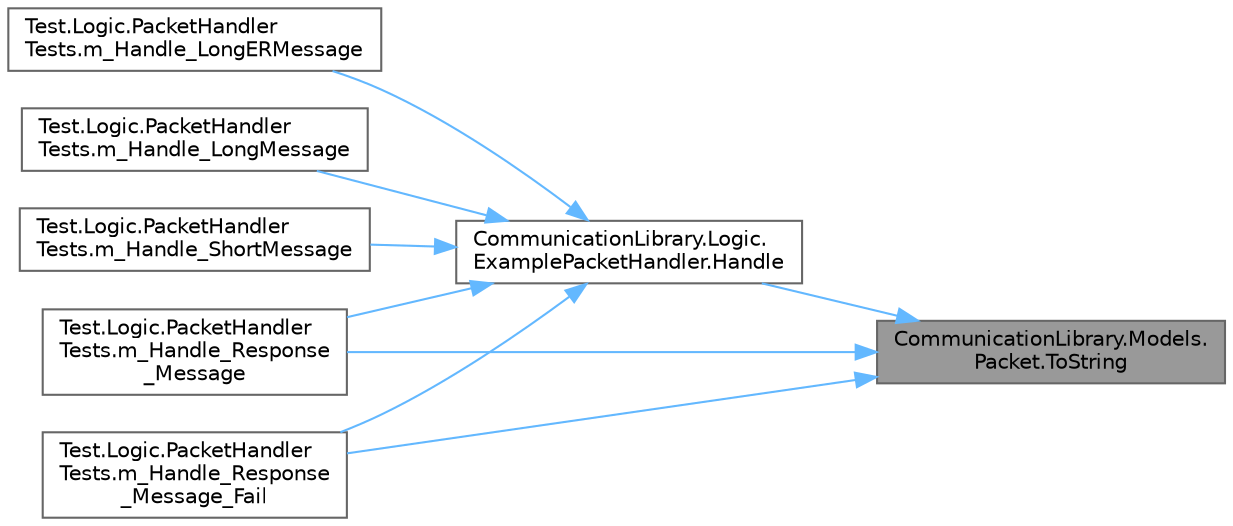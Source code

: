 digraph "CommunicationLibrary.Models.Packet.ToString"
{
 // LATEX_PDF_SIZE
  bgcolor="transparent";
  edge [fontname=Helvetica,fontsize=10,labelfontname=Helvetica,labelfontsize=10];
  node [fontname=Helvetica,fontsize=10,shape=box,height=0.2,width=0.4];
  rankdir="RL";
  Node1 [label="CommunicationLibrary.Models.\lPacket.ToString",height=0.2,width=0.4,color="gray40", fillcolor="grey60", style="filled", fontcolor="black",tooltip="Returns the packet as a string."];
  Node1 -> Node2 [dir="back",color="steelblue1",style="solid"];
  Node2 [label="CommunicationLibrary.Logic.\lExamplePacketHandler.Handle",height=0.2,width=0.4,color="grey40", fillcolor="white", style="filled",URL="$class_communication_library_1_1_logic_1_1_example_packet_handler.html#ac37c4656ec253666e41d40052f9cec90",tooltip="Returns the response packet."];
  Node2 -> Node3 [dir="back",color="steelblue1",style="solid"];
  Node3 [label="Test.Logic.PacketHandler\lTests.m_Handle_LongERMessage",height=0.2,width=0.4,color="grey40", fillcolor="white", style="filled",URL="$class_test_1_1_logic_1_1_packet_handler_tests.html#aed5cd9c9b1c27040f1749995f9f0b0d9",tooltip=" "];
  Node2 -> Node4 [dir="back",color="steelblue1",style="solid"];
  Node4 [label="Test.Logic.PacketHandler\lTests.m_Handle_LongMessage",height=0.2,width=0.4,color="grey40", fillcolor="white", style="filled",URL="$class_test_1_1_logic_1_1_packet_handler_tests.html#aa1cc9efacb36236061858fc60aa18283",tooltip=" "];
  Node2 -> Node5 [dir="back",color="steelblue1",style="solid"];
  Node5 [label="Test.Logic.PacketHandler\lTests.m_Handle_Response\l_Message",height=0.2,width=0.4,color="grey40", fillcolor="white", style="filled",URL="$class_test_1_1_logic_1_1_packet_handler_tests.html#aa4386bd6a7654e0d7e7e6b0713f91f40",tooltip=" "];
  Node2 -> Node6 [dir="back",color="steelblue1",style="solid"];
  Node6 [label="Test.Logic.PacketHandler\lTests.m_Handle_Response\l_Message_Fail",height=0.2,width=0.4,color="grey40", fillcolor="white", style="filled",URL="$class_test_1_1_logic_1_1_packet_handler_tests.html#a847868c27d206626ab10840d71855ebe",tooltip=" "];
  Node2 -> Node7 [dir="back",color="steelblue1",style="solid"];
  Node7 [label="Test.Logic.PacketHandler\lTests.m_Handle_ShortMessage",height=0.2,width=0.4,color="grey40", fillcolor="white", style="filled",URL="$class_test_1_1_logic_1_1_packet_handler_tests.html#a7334731e44a8dae2c4e7ac225cee56c7",tooltip=" "];
  Node1 -> Node5 [dir="back",color="steelblue1",style="solid"];
  Node1 -> Node6 [dir="back",color="steelblue1",style="solid"];
}
